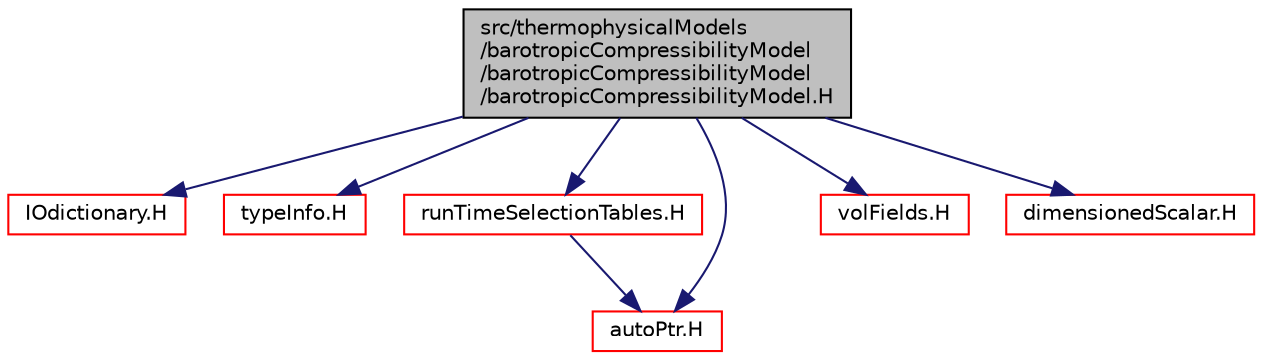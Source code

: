 digraph "src/thermophysicalModels/barotropicCompressibilityModel/barotropicCompressibilityModel/barotropicCompressibilityModel.H"
{
  bgcolor="transparent";
  edge [fontname="Helvetica",fontsize="10",labelfontname="Helvetica",labelfontsize="10"];
  node [fontname="Helvetica",fontsize="10",shape=record];
  Node1 [label="src/thermophysicalModels\l/barotropicCompressibilityModel\l/barotropicCompressibilityModel\l/barotropicCompressibilityModel.H",height=0.2,width=0.4,color="black", fillcolor="grey75", style="filled", fontcolor="black"];
  Node1 -> Node2 [color="midnightblue",fontsize="10",style="solid",fontname="Helvetica"];
  Node2 [label="IOdictionary.H",height=0.2,width=0.4,color="red",URL="$a07785.html"];
  Node1 -> Node3 [color="midnightblue",fontsize="10",style="solid",fontname="Helvetica"];
  Node3 [label="typeInfo.H",height=0.2,width=0.4,color="red",URL="$a07888.html"];
  Node1 -> Node4 [color="midnightblue",fontsize="10",style="solid",fontname="Helvetica"];
  Node4 [label="runTimeSelectionTables.H",height=0.2,width=0.4,color="red",URL="$a07868.html",tooltip="Macros to ease declaration of run-time selection tables. "];
  Node4 -> Node5 [color="midnightblue",fontsize="10",style="solid",fontname="Helvetica"];
  Node5 [label="autoPtr.H",height=0.2,width=0.4,color="red",URL="$a08470.html"];
  Node1 -> Node6 [color="midnightblue",fontsize="10",style="solid",fontname="Helvetica"];
  Node6 [label="volFields.H",height=0.2,width=0.4,color="red",URL="$a05638.html"];
  Node1 -> Node7 [color="midnightblue",fontsize="10",style="solid",fontname="Helvetica"];
  Node7 [label="dimensionedScalar.H",height=0.2,width=0.4,color="red",URL="$a07890.html"];
  Node1 -> Node5 [color="midnightblue",fontsize="10",style="solid",fontname="Helvetica"];
}
